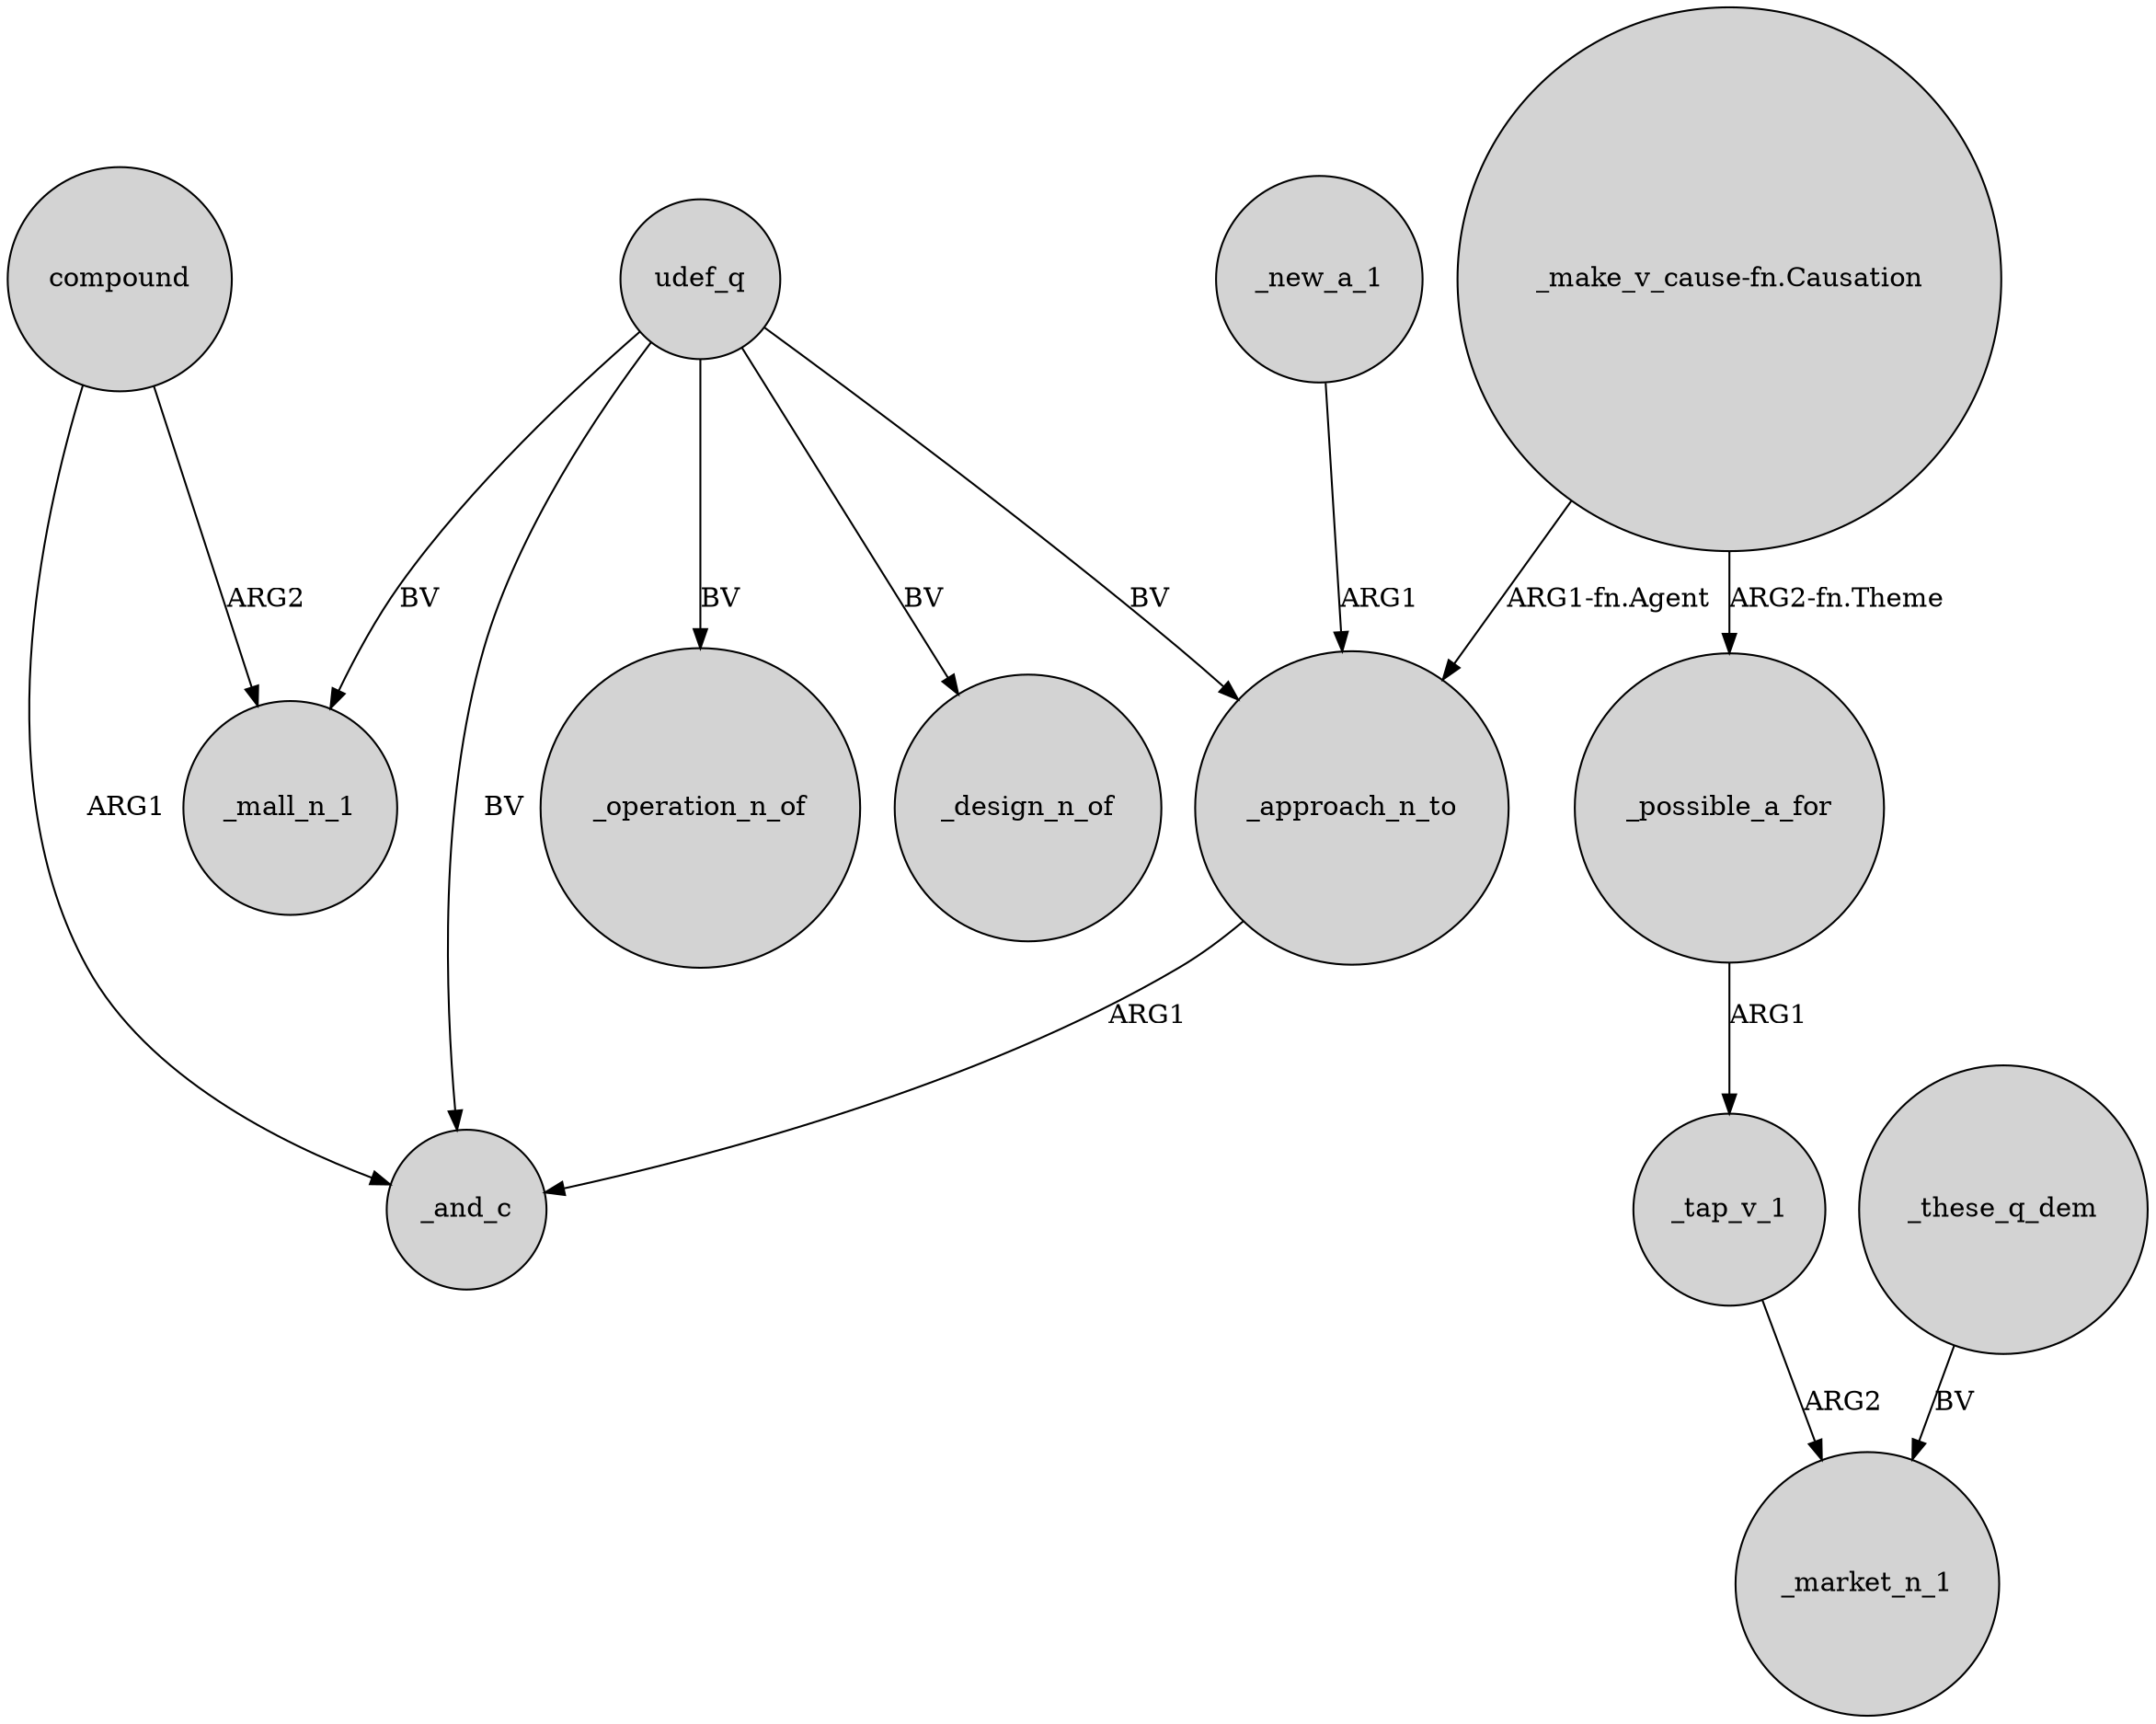 digraph {
	node [shape=circle style=filled]
	_new_a_1 -> _approach_n_to [label=ARG1]
	udef_q -> _mall_n_1 [label=BV]
	udef_q -> _approach_n_to [label=BV]
	_possible_a_for -> _tap_v_1 [label=ARG1]
	compound -> _mall_n_1 [label=ARG2]
	_these_q_dem -> _market_n_1 [label=BV]
	udef_q -> _and_c [label=BV]
	_approach_n_to -> _and_c [label=ARG1]
	compound -> _and_c [label=ARG1]
	"_make_v_cause-fn.Causation" -> _possible_a_for [label="ARG2-fn.Theme"]
	udef_q -> _operation_n_of [label=BV]
	"_make_v_cause-fn.Causation" -> _approach_n_to [label="ARG1-fn.Agent"]
	_tap_v_1 -> _market_n_1 [label=ARG2]
	udef_q -> _design_n_of [label=BV]
}
